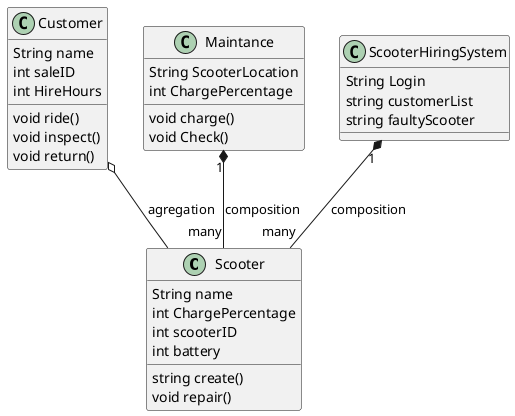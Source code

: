 @startuml

skinparam actorStyle awesome 
class Scooter {
        String name
        int ChargePercentage
        int scooterID 
        int battery

        string create()
        void repair()
        }

class  Customer {
        String name
        int saleID 
        int HireHours 

        void ride()
        void inspect()
        void return()
}
        
class  Maintance {
        String ScooterLocation 
        int ChargePercentage
        
        void charge()
        void Check()
        }
        
class ScooterHiringSystem {
        String Login
        string customerList
        string faultyScooter
        }

ScooterHiringSystem "1" *-- "many" Scooter : composition 
Customer o-- Scooter : agregation
Maintance "1" *-- "many" Scooter : composition
@enduml